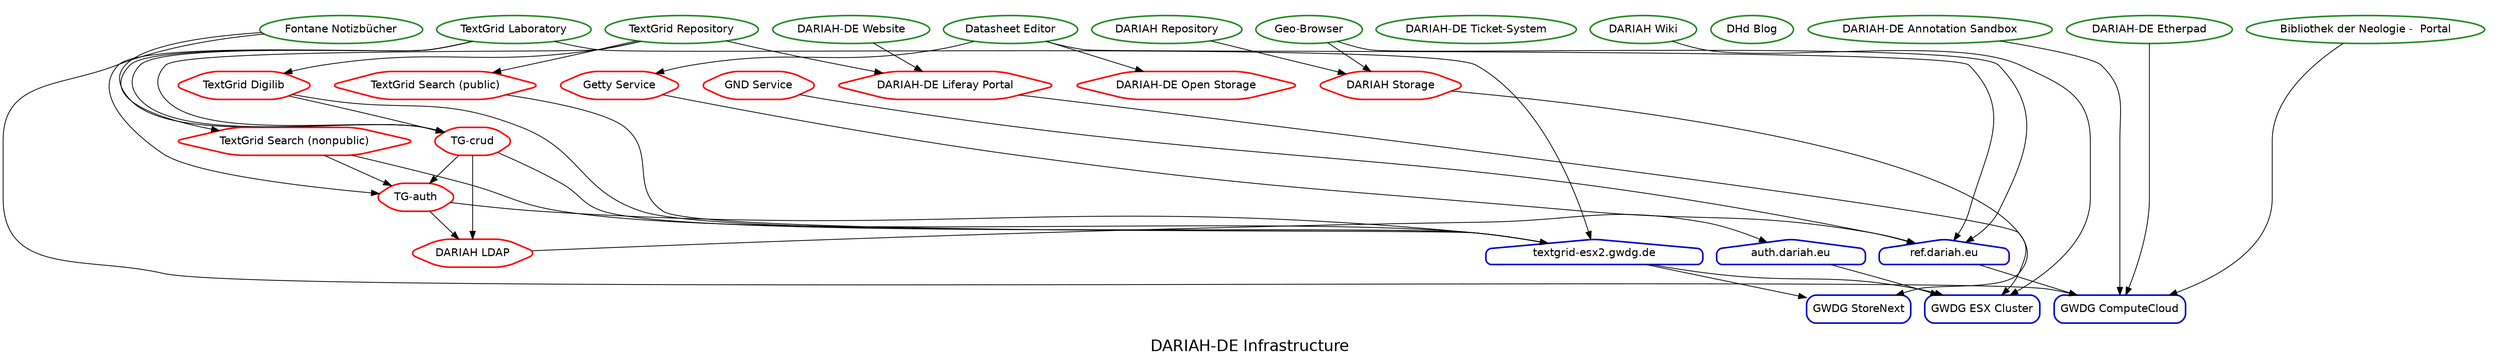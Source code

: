 digraph {
	fontname=helvetica fontsize=20 label="DARIAH-DE Infrastructure"
	subgraph cluster_services {
		node [color=forestgreen fontname=helvetica shape=oval style="rounded,bold"]
		color=white label=""
		"/services/tgrep" [label="TextGrid Repository"]
		"/services/fontane" [label="Fontane Notizbücher"]
		"/services/tglab" [label="TextGrid Laboratory"]
		"/services/dhdblog" [label="DHd Blog"]
		"/services/datasheet_editor" [label="Datasheet Editor"]
		"/services/otrs" [label="DARIAH-DE Ticket-System"]
		"/services/confluence" [label="DARIAH Wiki"]
		"/services/annotation_sandbox" [label="DARIAH-DE Annotation Sandbox"]
		"/services/etherpad" [label="DARIAH-DE Etherpad"]
		"/services/website" [label="DARIAH-DE Website"]
		"/services/geobrowser" [label="Geo-Browser"]
		"/services/repository" [label="DARIAH Repository"]
		"/services/neologie" [label="Bibliothek der Neologie -  Portal"]
	}
	subgraph cluster_middlewares {
		node [color=red fontname=helvetica shape=hexagon style="rounded,bold"]
		color=white label=""
		"/middlewares/dariah-openstorage" [label="DARIAH-DE Open Storage"]
		"/middlewares/getty" [label="Getty Service"]
		"/middlewares/dariahstorage" [label="DARIAH Storage"]
		"/middlewares/tgsearch-public" [label="TextGrid Search (public)"]
		"/middlewares/gnd" [label="GND Service"]
		"/middlewares/dariahldap" [label="DARIAH LDAP"]
		"/middlewares/tgauth" [label="TG-auth"]
		"/middlewares/tgdigilib" [label="TextGrid Digilib"]
		"/middlewares/liferay" [label="DARIAH-DE Liferay Portal"]
		"/middlewares/tgsearch-nonpublic" [label="TextGrid Search (nonpublic)"]
		"/middlewares/tgcrud" [label="TG-crud"]
	}
	subgraph cluster_servers {
		node [color=blue3 fontname=helvetica shape=house style="rounded,bold"]
		color=white label=""
		"/servers/ref" [label="ref.dariah.eu"]
		"/servers/auth" [label="auth.dariah.eu"]
		"/servers/textgrid-esx2" [label="textgrid-esx2.gwdg.de"]
	}
	subgraph cluster_infrastructure {
		node [color=blue3 fontname=helvetica shape=box style="rounded,bold"]
		color=white label=""
		"/infrastructure/gwdg-esx" [label="GWDG ESX Cluster"]
		"/infrastructure/gwdg-storenext" [label="GWDG StoreNext"]
		"/infrastructure/gwdg-cloud" [label="GWDG ComputeCloud"]
	}
	"/services/tgrep" -> "/middlewares/liferay"
	"/services/tgrep" -> "/middlewares/tgcrud"
	"/services/tgrep" -> "/middlewares/tgsearch-public"
	"/services/tgrep" -> "/middlewares/tgdigilib"
	"/services/fontane" -> "/middlewares/tgcrud"
	"/services/fontane" -> "/infrastructure/gwdg-cloud"
	"/services/tglab" -> "/middlewares/tgauth"
	"/services/tglab" -> "/middlewares/tgcrud"
	"/services/tglab" -> "/middlewares/tgsearch-nonpublic"
	"/services/tglab" -> "/servers/textgrid-esx2"
	"/services/datasheet_editor" -> "/middlewares/getty"
	"/services/datasheet_editor" -> "/middlewares/dariah-openstorage"
	"/services/datasheet_editor" -> "/servers/ref"
	"/services/confluence" -> "/infrastructure/gwdg-esx"
	"/services/annotation_sandbox" -> "/infrastructure/gwdg-cloud"
	"/services/etherpad" -> "/infrastructure/gwdg-cloud"
	"/services/website" -> "/middlewares/liferay"
	"/services/geobrowser" -> "/middlewares/dariahstorage"
	"/services/geobrowser" -> "/servers/ref"
	"/services/repository" -> "/middlewares/dariahstorage"
	"/services/neologie" -> "/infrastructure/gwdg-cloud"
	"/middlewares/getty" -> "/servers/ref"
	"/middlewares/dariahstorage" -> "/infrastructure/gwdg-storenext"
	"/middlewares/tgsearch-public" -> "/servers/textgrid-esx2"
	"/middlewares/gnd" -> "/servers/ref"
	"/middlewares/dariahldap" -> "/servers/auth"
	"/middlewares/tgauth" -> "/middlewares/dariahldap"
	"/middlewares/tgauth" -> "/servers/textgrid-esx2"
	"/middlewares/tgdigilib" -> "/middlewares/tgcrud"
	"/middlewares/tgdigilib" -> "/servers/textgrid-esx2"
	"/middlewares/liferay" -> "/infrastructure/gwdg-esx"
	"/middlewares/tgsearch-nonpublic" -> "/servers/textgrid-esx2"
	"/middlewares/tgsearch-nonpublic" -> "/middlewares/tgauth"
	"/middlewares/tgcrud" -> "/middlewares/tgauth"
	"/middlewares/tgcrud" -> "/middlewares/dariahldap"
	"/middlewares/tgcrud" -> "/servers/textgrid-esx2"
	"/servers/ref" -> "/infrastructure/gwdg-cloud"
	"/servers/auth" -> "/infrastructure/gwdg-esx"
	"/servers/textgrid-esx2" -> "/infrastructure/gwdg-storenext"
	"/servers/textgrid-esx2" -> "/infrastructure/gwdg-esx"
}

